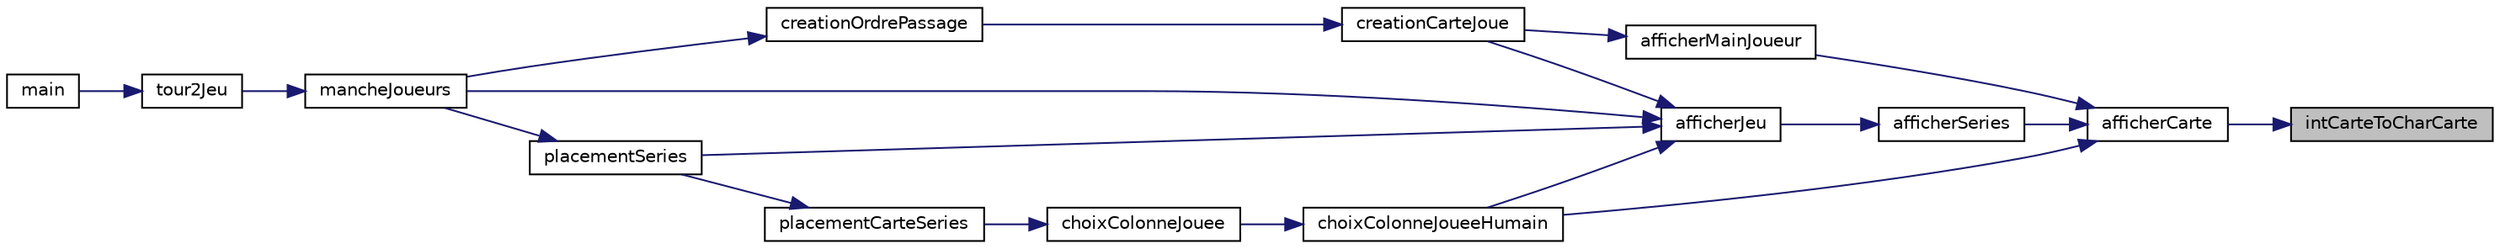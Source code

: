 digraph "intCarteToCharCarte"
{
 // INTERACTIVE_SVG=YES
 // LATEX_PDF_SIZE
  edge [fontname="Helvetica",fontsize="10",labelfontname="Helvetica",labelfontsize="10"];
  node [fontname="Helvetica",fontsize="10",shape=record];
  rankdir="RL";
  Node1 [label="intCarteToCharCarte",height=0.2,width=0.4,color="black", fillcolor="grey75", style="filled", fontcolor="black",tooltip=": Permet de renvoyer un char \"  1 \" ou \" 10\" selon le int envoyé"];
  Node1 -> Node2 [dir="back",color="midnightblue",fontsize="10",style="solid",fontname="Helvetica"];
  Node2 [label="afficherCarte",height=0.2,width=0.4,color="black", fillcolor="white", style="filled",URL="$adrien_8h.html#a8e1b9e2fe2861f615655db0297bae676",tooltip=": demande à l'utilisateur le niveau des bots"];
  Node2 -> Node3 [dir="back",color="midnightblue",fontsize="10",style="solid",fontname="Helvetica"];
  Node3 [label="afficherMainJoueur",height=0.2,width=0.4,color="black", fillcolor="white", style="filled",URL="$adrien_8c.html#ae3df89922f48698b8a6c979aa7384d23",tooltip=": Permet d'afficher la main du joueur"];
  Node3 -> Node4 [dir="back",color="midnightblue",fontsize="10",style="solid",fontname="Helvetica"];
  Node4 [label="creationCarteJoue",height=0.2,width=0.4,color="black", fillcolor="white", style="filled",URL="$paul_8c.html#a6e4331abce43c1b9a445b40f7a176d60",tooltip=": Permet selon le type(bot/humain) de joueur d'attribuer une carte Jouée"];
  Node4 -> Node5 [dir="back",color="midnightblue",fontsize="10",style="solid",fontname="Helvetica"];
  Node5 [label="creationOrdrePassage",height=0.2,width=0.4,color="black", fillcolor="white", style="filled",URL="$paul_8c.html#aff378f4aefd1cab6793ed7c4e0d2b81f",tooltip=": Permet selon la création d'un tableau de joueur OrdrePassage selon sa carte jouée"];
  Node5 -> Node6 [dir="back",color="midnightblue",fontsize="10",style="solid",fontname="Helvetica"];
  Node6 [label="mancheJoueurs",height=0.2,width=0.4,color="black", fillcolor="white", style="filled",URL="$paul_8c.html#aafc3c4b5272c83bfd800c4c647debf17",tooltip=": Lance une manche de 10 tours tant que personne atteint le seuil de tête de boeuf"];
  Node6 -> Node7 [dir="back",color="midnightblue",fontsize="10",style="solid",fontname="Helvetica"];
  Node7 [label="tour2Jeu",height=0.2,width=0.4,color="black", fillcolor="white", style="filled",URL="$paul_8c.html#af93d3121afa95f7a3e7d318fa364f568",tooltip=": Lance le jeu et fait une boucle tant que le jeu n'est pas fini"];
  Node7 -> Node8 [dir="back",color="midnightblue",fontsize="10",style="solid",fontname="Helvetica"];
  Node8 [label="main",height=0.2,width=0.4,color="black", fillcolor="white", style="filled",URL="$main_8c.html#ac4c0f8a8146b128f1b8f920e3a9c3b1e",tooltip=" "];
  Node2 -> Node9 [dir="back",color="midnightblue",fontsize="10",style="solid",fontname="Helvetica"];
  Node9 [label="afficherSeries",height=0.2,width=0.4,color="black", fillcolor="white", style="filled",URL="$nathan_8c.html#aa664cede938545e897f49e9b1a9f06e3",tooltip=" "];
  Node9 -> Node10 [dir="back",color="midnightblue",fontsize="10",style="solid",fontname="Helvetica"];
  Node10 [label="afficherJeu",height=0.2,width=0.4,color="black", fillcolor="white", style="filled",URL="$nathan_8h.html#ad8ae09f714faa41165f30307ae3c7cae",tooltip=": Permet d'afficher tout le Jeu"];
  Node10 -> Node11 [dir="back",color="midnightblue",fontsize="10",style="solid",fontname="Helvetica"];
  Node11 [label="choixColonneJoueeHumain",height=0.2,width=0.4,color="black", fillcolor="white", style="filled",URL="$paul_8c.html#adbe454c3f60f9360493e35fdcc1b4400",tooltip=": Permet de choisir la colonne de l'humain"];
  Node11 -> Node12 [dir="back",color="midnightblue",fontsize="10",style="solid",fontname="Helvetica"];
  Node12 [label="choixColonneJouee",height=0.2,width=0.4,color="black", fillcolor="white", style="filled",URL="$paul_8c.html#a0399f7d61a0eb8a0375456b9e0c84e08",tooltip=": Permet de choisir la colonne selon le type du joueur (humain/bot)"];
  Node12 -> Node13 [dir="back",color="midnightblue",fontsize="10",style="solid",fontname="Helvetica"];
  Node13 [label="placementCarteSeries",height=0.2,width=0.4,color="black", fillcolor="white", style="filled",URL="$paul_8c.html#affe4632aaedf3a884546d531c9b8af50",tooltip=": Permet de placer la carte selon les séries"];
  Node13 -> Node14 [dir="back",color="midnightblue",fontsize="10",style="solid",fontname="Helvetica"];
  Node14 [label="placementSeries",height=0.2,width=0.4,color="black", fillcolor="white", style="filled",URL="$adrien_8c.html#ac9b1f21935d93846fec6a5e4c3df025b",tooltip=": La procédure récupère l'écart supérieu le plus petit et si la carte jouée est inférieure aux séries"];
  Node14 -> Node6 [dir="back",color="midnightblue",fontsize="10",style="solid",fontname="Helvetica"];
  Node10 -> Node4 [dir="back",color="midnightblue",fontsize="10",style="solid",fontname="Helvetica"];
  Node10 -> Node6 [dir="back",color="midnightblue",fontsize="10",style="solid",fontname="Helvetica"];
  Node10 -> Node14 [dir="back",color="midnightblue",fontsize="10",style="solid",fontname="Helvetica"];
  Node2 -> Node11 [dir="back",color="midnightblue",fontsize="10",style="solid",fontname="Helvetica"];
}
